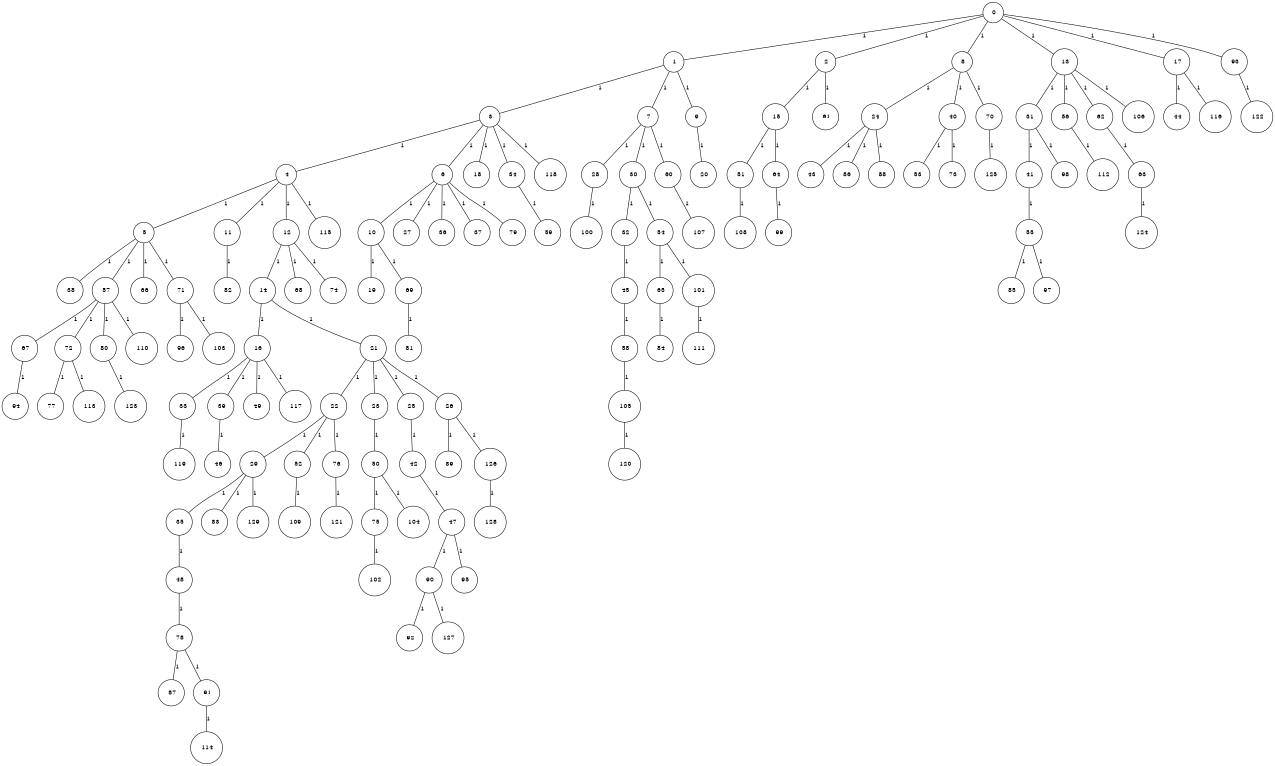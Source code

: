 graph G {
size="8.5,11;"
ratio = "expand;"
fixedsize="true;"
overlap="scale;"
node[shape=circle,width=.12,hight=.12,fontsize=12]
edge[fontsize=12]

0[label=" 0" color=black, pos="1.4060665,1.7096455!"];
1[label=" 1" color=black, pos="2.2969876,0.45123627!"];
2[label=" 2" color=black, pos="2.9804431,0.42611513!"];
3[label=" 3" color=black, pos="0.66842557,0.68882967!"];
4[label=" 4" color=black, pos="2.2390908,0.61124218!"];
5[label=" 5" color=black, pos="1.2762335,0.70172354!"];
6[label=" 6" color=black, pos="0.18204283,1.1754667!"];
7[label=" 7" color=black, pos="0.1561687,2.5067729!"];
8[label=" 8" color=black, pos="0.11010218,1.8845488!"];
9[label=" 9" color=black, pos="1.7572381,2.1677665!"];
10[label=" 10" color=black, pos="0.84614833,1.9962025!"];
11[label=" 11" color=black, pos="0.39362344,0.10236168!"];
12[label=" 12" color=black, pos="2.7805816,1.1009258!"];
13[label=" 13" color=black, pos="2.0048963,1.047702!"];
14[label=" 14" color=black, pos="2.730379,1.7372006!"];
15[label=" 15" color=black, pos="1.3426881,0.44878291!"];
16[label=" 16" color=black, pos="0.46039196,1.85988!"];
17[label=" 17" color=black, pos="2.6691167,0.95531133!"];
18[label=" 18" color=black, pos="1.6215281,2.0298389!"];
19[label=" 19" color=black, pos="2.636546,1.6478658!"];
20[label=" 20" color=black, pos="0.84580445,1.4739428!"];
21[label=" 21" color=black, pos="1.551441,0.037639915!"];
22[label=" 22" color=black, pos="2.7448136,2.1683677!"];
23[label=" 23" color=black, pos="0.018814019,0.54029192!"];
24[label=" 24" color=black, pos="1.9504823,0.69683608!"];
25[label=" 25" color=black, pos="0.42781839,1.134864!"];
26[label=" 26" color=black, pos="0.60366125,1.0644981!"];
27[label=" 27" color=black, pos="2.2969035,0.65733493!"];
28[label=" 28" color=black, pos="2.4611555,0.9934087!"];
29[label=" 29" color=black, pos="2.6529226,2.2944165!"];
30[label=" 30" color=black, pos="2.8058891,2.4852379!"];
31[label=" 31" color=black, pos="1.0799349,2.3039091!"];
32[label=" 32" color=black, pos="0.42570176,1.6500162!"];
33[label=" 33" color=black, pos="0.65289259,1.9028667!"];
34[label=" 34" color=black, pos="0.94958306,1.4967611!"];
35[label=" 35" color=black, pos="2.6797286,2.3891945!"];
36[label=" 36" color=black, pos="0.28537381,2.1534806!"];
37[label=" 37" color=black, pos="2.4136518,1.3360327!"];
38[label=" 38" color=black, pos="1.9106813,2.044244!"];
39[label=" 39" color=black, pos="2.8468005,0.021033348!"];
40[label=" 40" color=black, pos="1.3488983,1.1260224!"];
41[label=" 41" color=black, pos="0.45592966,0.25834475!"];
42[label=" 42" color=black, pos="2.9962538,1.6519993!"];
43[label=" 43" color=black, pos="1.9092019,1.8168666!"];
44[label=" 44" color=black, pos="0.42379692,1.1328722!"];
45[label=" 45" color=black, pos="0.4182443,0.056989618!"];
46[label=" 46" color=black, pos="0.29017551,0.31954181!"];
47[label=" 47" color=black, pos="2.4493868,2.4094783!"];
48[label=" 48" color=black, pos="0.011624659,0.80007602!"];
49[label=" 49" color=black, pos="0.56438978,1.873067!"];
50[label=" 50" color=black, pos="1.8135266,2.236626!"];
51[label=" 51" color=black, pos="2.5662601,1.9173042!"];
52[label=" 52" color=black, pos="2.0238398,2.8275057!"];
53[label=" 53" color=black, pos="2.5190812,2.7710097!"];
54[label=" 54" color=black, pos="1.985729,2.9462328!"];
55[label=" 55" color=black, pos="0.43112665,2.2334009!"];
56[label=" 56" color=black, pos="0.89121176,1.9103056!"];
57[label=" 57" color=black, pos="1.0918976,0.016245117!"];
58[label=" 58" color=black, pos="1.308439,0.62815277!"];
59[label=" 59" color=black, pos="1.3063637,1.864756!"];
60[label=" 60" color=black, pos="1.5956333,1.7722875!"];
61[label=" 61" color=black, pos="1.576757,1.9239713!"];
62[label=" 62" color=black, pos="0.63384867,0.99760176!"];
63[label=" 63" color=black, pos="1.2259151,0.50772662!"];
64[label=" 64" color=black, pos="0.26447949,0.57272843!"];
65[label=" 65" color=black, pos="2.2014049,0.26180139!"];
66[label=" 66" color=black, pos="2.8418447,1.384543!"];
67[label=" 67" color=black, pos="1.4354111,0.47841176!"];
68[label=" 68" color=black, pos="1.9415607,2.1457591!"];
69[label=" 69" color=black, pos="2.7939964,2.0808038!"];
70[label=" 70" color=black, pos="1.9399344,1.4928204!"];
71[label=" 71" color=black, pos="0.30940817,1.2829765!"];
72[label=" 72" color=black, pos="0.41857926,0.9302648!"];
73[label=" 73" color=black, pos="1.4446784,1.1298281!"];
74[label=" 74" color=black, pos="2.0820204,2.4347314!"];
75[label=" 75" color=black, pos="2.7636701,1.548476!"];
76[label=" 76" color=black, pos="0.16384242,1.2235486!"];
77[label=" 77" color=black, pos="1.7639654,2.3856839!"];
78[label=" 78" color=black, pos="2.3827579,1.8697494!"];
79[label=" 79" color=black, pos="0.87905131,1.2660538!"];
80[label=" 80" color=black, pos="0.0084307771,1.9176148!"];
81[label=" 81" color=black, pos="0.38838478,2.7396323!"];
82[label=" 82" color=black, pos="0.56181393,0.98783665!"];
83[label=" 83" color=black, pos="2.0875069,2.0307148!"];
84[label=" 84" color=black, pos="2.2305477,0.20918815!"];
85[label=" 85" color=black, pos="1.5586158,2.698413!"];
86[label=" 86" color=black, pos="0.47337637,1.6335398!"];
87[label=" 87" color=black, pos="2.7208884,2.6500583!"];
88[label=" 88" color=black, pos="1.0959122,2.1824283!"];
89[label=" 89" color=black, pos="1.6151159,1.9547021!"];
90[label=" 90" color=black, pos="2.0964244,2.5024138!"];
91[label=" 91" color=black, pos="2.4788514,0.4352806!"];
92[label=" 92" color=black, pos="1.787392,2.7039123!"];
93[label=" 93" color=black, pos="1.2393408,1.2873816!"];
94[label=" 94" color=black, pos="0.9704878,2.0651449!"];
95[label=" 95" color=black, pos="0.82051504,2.4206953!"];
96[label=" 96" color=black, pos="1.2828761,1.4007243!"];
97[label=" 97" color=black, pos="2.5251843,2.0749218!"];
98[label=" 98" color=black, pos="2.2979652,2.80554!"];
99[label=" 99" color=black, pos="1.1104642,0.48621578!"];
100[label=" 100" color=black, pos="0.88528929,0.24386411!"];
101[label=" 101" color=black, pos="2.5924534,0.83734728!"];
102[label=" 102" color=black, pos="2.4521671,0.25431736!"];
103[label=" 103" color=black, pos="0.61769524,2.1891094!"];
104[label=" 104" color=black, pos="2.2781363,2.7985633!"];
105[label=" 105" color=black, pos="2.94526,2.4249293!"];
106[label=" 106" color=black, pos="2.4508207,2.0200419!"];
107[label=" 107" color=black, pos="0.47128978,1.4591412!"];
108[label=" 108" color=black, pos="1.6963857,0.48120918!"];
109[label=" 109" color=black, pos="1.234251,2.8517803!"];
110[label=" 110" color=black, pos="2.2210486,1.9591002!"];
111[label=" 111" color=black, pos="0.78111033,0.73931517!"];
112[label=" 112" color=black, pos="1.7380433,0.86256724!"];
113[label=" 113" color=black, pos="0.41136361,0.92652854!"];
114[label=" 114" color=black, pos="2.5179658,0.42346925!"];
115[label=" 115" color=black, pos="1.452828,1.3458346!"];
116[label=" 116" color=black, pos="0.58561577,1.4380529!"];
117[label=" 117" color=black, pos="0.14560026,0.50628484!"];
118[label=" 118" color=black, pos="2.3959308,0.20539267!"];
119[label=" 119" color=black, pos="1.6135947,1.2362878!"];
120[label=" 120" color=black, pos="2.4825863,1.0349412!"];
121[label=" 121" color=black, pos="1.3863516,2.7561343!"];
122[label=" 122" color=black, pos="1.9080401,2.8935729!"];
123[label=" 123" color=black, pos="0.062213983,0.51008192!"];
124[label=" 124" color=black, pos="2.0664513,1.4676965!"];
125[label=" 125" color=black, pos="1.237968,0.57870041!"];
126[label=" 126" color=black, pos="1.4393664,0.81093997!"];
127[label=" 127" color=black, pos="2.7288009,1.404599!"];
128[label=" 128" color=black, pos="0.14608284,1.1053372!"];
129[label=" 129" color=black, pos="2.40101,2.4367518!"];
0--1[label="1"]
0--2[label="1"]
0--8[label="1"]
0--13[label="1"]
0--17[label="1"]
0--93[label="1"]
1--3[label="1"]
1--7[label="1"]
1--9[label="1"]
2--15[label="1"]
2--61[label="1"]
3--4[label="1"]
3--6[label="1"]
3--18[label="1"]
3--34[label="1"]
3--118[label="1"]
4--5[label="1"]
4--11[label="1"]
4--12[label="1"]
4--115[label="1"]
5--38[label="1"]
5--57[label="1"]
5--66[label="1"]
5--71[label="1"]
6--10[label="1"]
6--27[label="1"]
6--36[label="1"]
6--37[label="1"]
6--79[label="1"]
7--28[label="1"]
7--30[label="1"]
7--60[label="1"]
8--24[label="1"]
8--40[label="1"]
8--70[label="1"]
9--20[label="1"]
10--19[label="1"]
10--69[label="1"]
11--82[label="1"]
12--14[label="1"]
12--68[label="1"]
12--74[label="1"]
13--31[label="1"]
13--56[label="1"]
13--62[label="1"]
13--106[label="1"]
14--16[label="1"]
14--21[label="1"]
15--51[label="1"]
15--64[label="1"]
16--33[label="1"]
16--39[label="1"]
16--49[label="1"]
16--117[label="1"]
17--44[label="1"]
17--116[label="1"]
21--22[label="1"]
21--23[label="1"]
21--25[label="1"]
21--26[label="1"]
22--29[label="1"]
22--52[label="1"]
22--76[label="1"]
23--50[label="1"]
24--43[label="1"]
24--86[label="1"]
24--88[label="1"]
25--42[label="1"]
26--89[label="1"]
26--126[label="1"]
28--100[label="1"]
29--35[label="1"]
29--83[label="1"]
29--129[label="1"]
30--32[label="1"]
30--54[label="1"]
31--41[label="1"]
31--98[label="1"]
32--45[label="1"]
33--119[label="1"]
34--59[label="1"]
35--48[label="1"]
39--46[label="1"]
40--53[label="1"]
40--73[label="1"]
41--55[label="1"]
42--47[label="1"]
45--58[label="1"]
47--90[label="1"]
47--95[label="1"]
48--78[label="1"]
50--75[label="1"]
50--104[label="1"]
51--108[label="1"]
52--109[label="1"]
54--65[label="1"]
54--101[label="1"]
55--85[label="1"]
55--97[label="1"]
56--112[label="1"]
57--67[label="1"]
57--72[label="1"]
57--80[label="1"]
57--110[label="1"]
58--105[label="1"]
60--107[label="1"]
62--63[label="1"]
63--124[label="1"]
64--99[label="1"]
65--84[label="1"]
67--94[label="1"]
69--81[label="1"]
70--125[label="1"]
71--96[label="1"]
71--103[label="1"]
72--77[label="1"]
72--113[label="1"]
75--102[label="1"]
76--121[label="1"]
78--87[label="1"]
78--91[label="1"]
80--123[label="1"]
90--92[label="1"]
90--127[label="1"]
91--114[label="1"]
93--122[label="1"]
101--111[label="1"]
105--120[label="1"]
126--128[label="1"]

}
